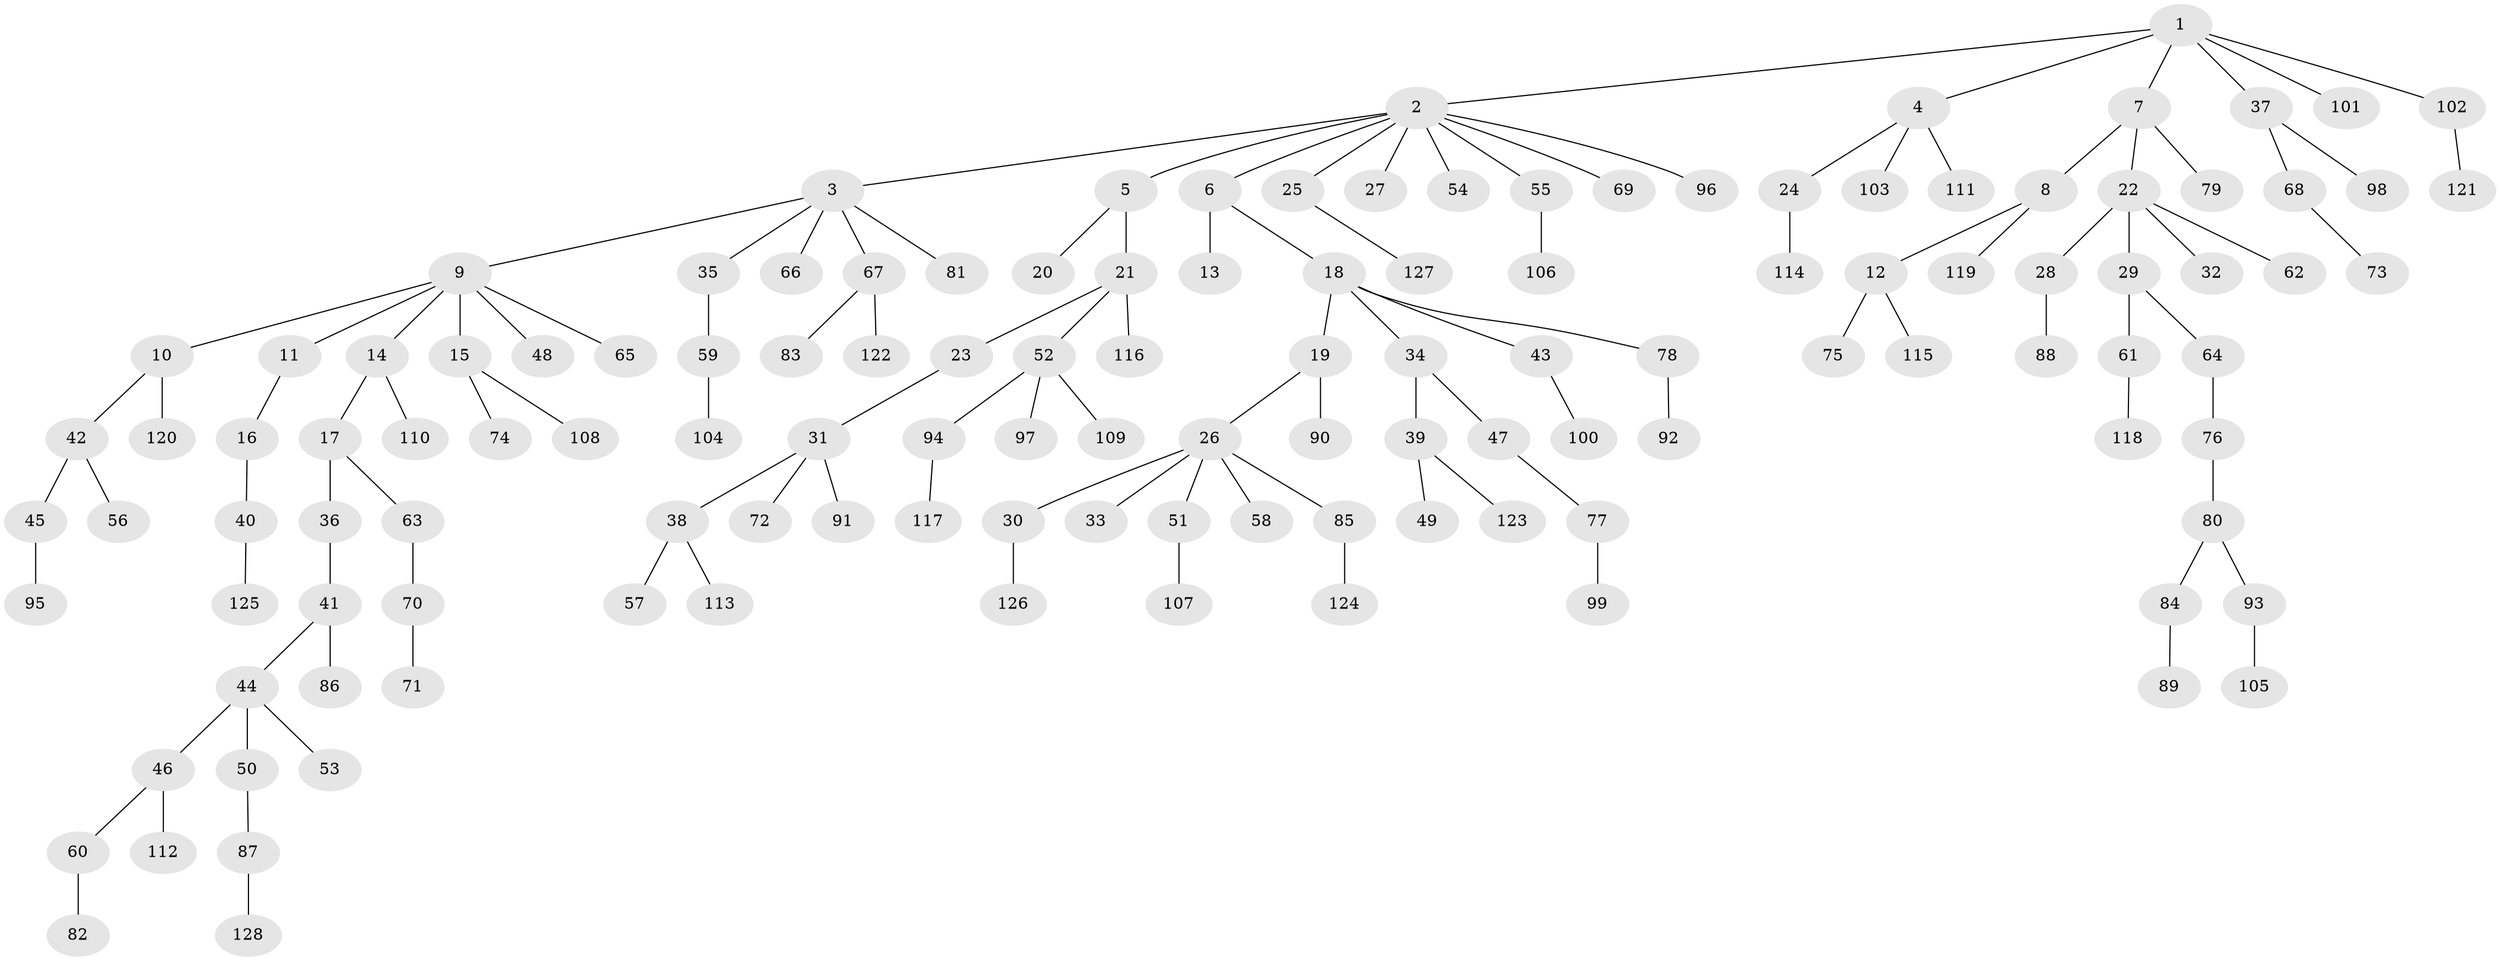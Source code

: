 // Generated by graph-tools (version 1.1) at 2025/11/02/27/25 16:11:27]
// undirected, 128 vertices, 127 edges
graph export_dot {
graph [start="1"]
  node [color=gray90,style=filled];
  1;
  2;
  3;
  4;
  5;
  6;
  7;
  8;
  9;
  10;
  11;
  12;
  13;
  14;
  15;
  16;
  17;
  18;
  19;
  20;
  21;
  22;
  23;
  24;
  25;
  26;
  27;
  28;
  29;
  30;
  31;
  32;
  33;
  34;
  35;
  36;
  37;
  38;
  39;
  40;
  41;
  42;
  43;
  44;
  45;
  46;
  47;
  48;
  49;
  50;
  51;
  52;
  53;
  54;
  55;
  56;
  57;
  58;
  59;
  60;
  61;
  62;
  63;
  64;
  65;
  66;
  67;
  68;
  69;
  70;
  71;
  72;
  73;
  74;
  75;
  76;
  77;
  78;
  79;
  80;
  81;
  82;
  83;
  84;
  85;
  86;
  87;
  88;
  89;
  90;
  91;
  92;
  93;
  94;
  95;
  96;
  97;
  98;
  99;
  100;
  101;
  102;
  103;
  104;
  105;
  106;
  107;
  108;
  109;
  110;
  111;
  112;
  113;
  114;
  115;
  116;
  117;
  118;
  119;
  120;
  121;
  122;
  123;
  124;
  125;
  126;
  127;
  128;
  1 -- 2;
  1 -- 4;
  1 -- 7;
  1 -- 37;
  1 -- 101;
  1 -- 102;
  2 -- 3;
  2 -- 5;
  2 -- 6;
  2 -- 25;
  2 -- 27;
  2 -- 54;
  2 -- 55;
  2 -- 69;
  2 -- 96;
  3 -- 9;
  3 -- 35;
  3 -- 66;
  3 -- 67;
  3 -- 81;
  4 -- 24;
  4 -- 103;
  4 -- 111;
  5 -- 20;
  5 -- 21;
  6 -- 13;
  6 -- 18;
  7 -- 8;
  7 -- 22;
  7 -- 79;
  8 -- 12;
  8 -- 119;
  9 -- 10;
  9 -- 11;
  9 -- 14;
  9 -- 15;
  9 -- 48;
  9 -- 65;
  10 -- 42;
  10 -- 120;
  11 -- 16;
  12 -- 75;
  12 -- 115;
  14 -- 17;
  14 -- 110;
  15 -- 74;
  15 -- 108;
  16 -- 40;
  17 -- 36;
  17 -- 63;
  18 -- 19;
  18 -- 34;
  18 -- 43;
  18 -- 78;
  19 -- 26;
  19 -- 90;
  21 -- 23;
  21 -- 52;
  21 -- 116;
  22 -- 28;
  22 -- 29;
  22 -- 32;
  22 -- 62;
  23 -- 31;
  24 -- 114;
  25 -- 127;
  26 -- 30;
  26 -- 33;
  26 -- 51;
  26 -- 58;
  26 -- 85;
  28 -- 88;
  29 -- 61;
  29 -- 64;
  30 -- 126;
  31 -- 38;
  31 -- 72;
  31 -- 91;
  34 -- 39;
  34 -- 47;
  35 -- 59;
  36 -- 41;
  37 -- 68;
  37 -- 98;
  38 -- 57;
  38 -- 113;
  39 -- 49;
  39 -- 123;
  40 -- 125;
  41 -- 44;
  41 -- 86;
  42 -- 45;
  42 -- 56;
  43 -- 100;
  44 -- 46;
  44 -- 50;
  44 -- 53;
  45 -- 95;
  46 -- 60;
  46 -- 112;
  47 -- 77;
  50 -- 87;
  51 -- 107;
  52 -- 94;
  52 -- 97;
  52 -- 109;
  55 -- 106;
  59 -- 104;
  60 -- 82;
  61 -- 118;
  63 -- 70;
  64 -- 76;
  67 -- 83;
  67 -- 122;
  68 -- 73;
  70 -- 71;
  76 -- 80;
  77 -- 99;
  78 -- 92;
  80 -- 84;
  80 -- 93;
  84 -- 89;
  85 -- 124;
  87 -- 128;
  93 -- 105;
  94 -- 117;
  102 -- 121;
}
